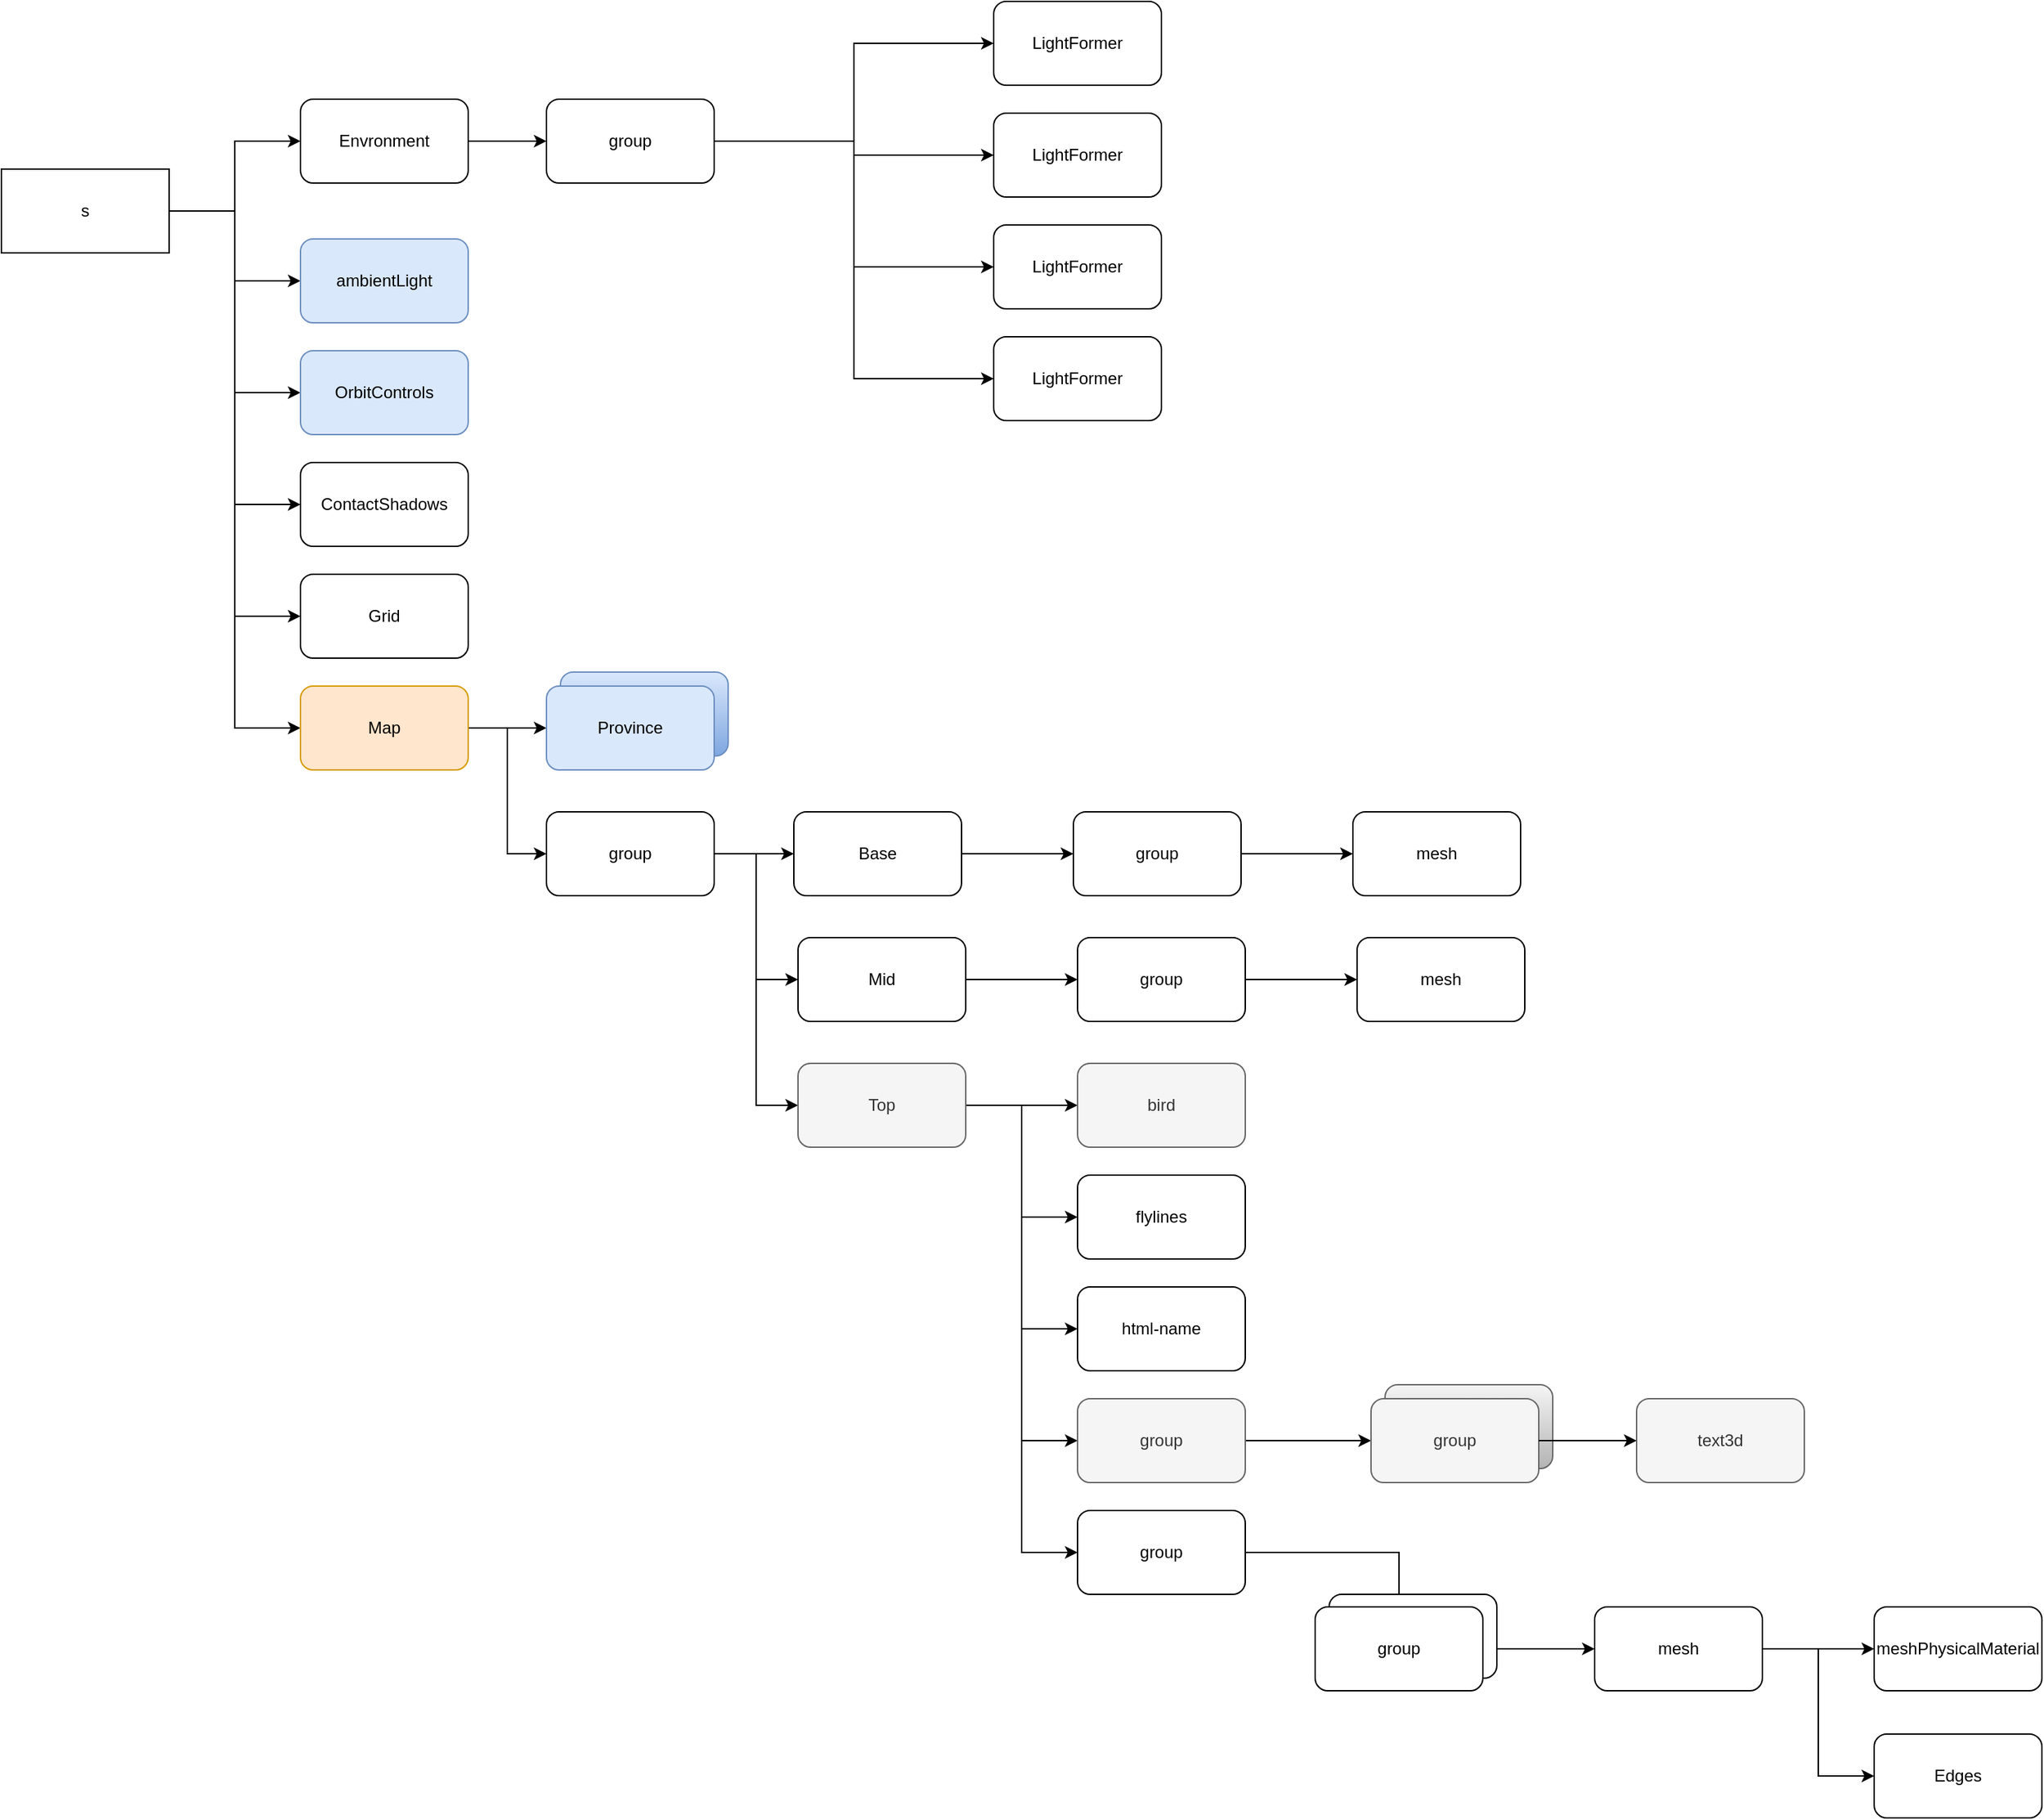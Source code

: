 <mxfile version="22.1.2" type="github">
  <diagram name="第 1 页" id="r-a5tPxfovDQRw7EhzH9">
    <mxGraphModel dx="2049" dy="1129" grid="1" gridSize="10" guides="1" tooltips="1" connect="1" arrows="1" fold="1" page="1" pageScale="1" pageWidth="827" pageHeight="1169" math="0" shadow="0">
      <root>
        <mxCell id="0" />
        <mxCell id="1" parent="0" />
        <mxCell id="wlc8I1Woqjt-u-lDNjGX-18" style="edgeStyle=orthogonalEdgeStyle;rounded=0;orthogonalLoop=1;jettySize=auto;html=1;" edge="1" parent="1" source="wlc8I1Woqjt-u-lDNjGX-1" target="wlc8I1Woqjt-u-lDNjGX-3">
          <mxGeometry relative="1" as="geometry" />
        </mxCell>
        <mxCell id="wlc8I1Woqjt-u-lDNjGX-19" style="edgeStyle=orthogonalEdgeStyle;rounded=0;orthogonalLoop=1;jettySize=auto;html=1;entryX=0;entryY=0.5;entryDx=0;entryDy=0;" edge="1" parent="1" source="wlc8I1Woqjt-u-lDNjGX-1" target="wlc8I1Woqjt-u-lDNjGX-2">
          <mxGeometry relative="1" as="geometry" />
        </mxCell>
        <mxCell id="wlc8I1Woqjt-u-lDNjGX-23" style="edgeStyle=orthogonalEdgeStyle;rounded=0;orthogonalLoop=1;jettySize=auto;html=1;entryX=0;entryY=0.5;entryDx=0;entryDy=0;" edge="1" parent="1" source="wlc8I1Woqjt-u-lDNjGX-1" target="wlc8I1Woqjt-u-lDNjGX-22">
          <mxGeometry relative="1" as="geometry">
            <Array as="points">
              <mxPoint x="307" y="170" />
              <mxPoint x="307" y="300" />
            </Array>
          </mxGeometry>
        </mxCell>
        <mxCell id="wlc8I1Woqjt-u-lDNjGX-24" style="edgeStyle=orthogonalEdgeStyle;rounded=0;orthogonalLoop=1;jettySize=auto;html=1;entryX=0;entryY=0.5;entryDx=0;entryDy=0;" edge="1" parent="1" source="wlc8I1Woqjt-u-lDNjGX-1" target="wlc8I1Woqjt-u-lDNjGX-21">
          <mxGeometry relative="1" as="geometry">
            <Array as="points">
              <mxPoint x="307" y="170" />
              <mxPoint x="307" y="380" />
            </Array>
          </mxGeometry>
        </mxCell>
        <mxCell id="wlc8I1Woqjt-u-lDNjGX-27" style="edgeStyle=orthogonalEdgeStyle;rounded=0;orthogonalLoop=1;jettySize=auto;html=1;entryX=0;entryY=0.5;entryDx=0;entryDy=0;" edge="1" parent="1" source="wlc8I1Woqjt-u-lDNjGX-1" target="wlc8I1Woqjt-u-lDNjGX-26">
          <mxGeometry relative="1" as="geometry" />
        </mxCell>
        <mxCell id="wlc8I1Woqjt-u-lDNjGX-29" style="edgeStyle=orthogonalEdgeStyle;rounded=0;orthogonalLoop=1;jettySize=auto;html=1;entryX=0;entryY=0.5;entryDx=0;entryDy=0;" edge="1" parent="1" source="wlc8I1Woqjt-u-lDNjGX-1" target="wlc8I1Woqjt-u-lDNjGX-28">
          <mxGeometry relative="1" as="geometry" />
        </mxCell>
        <mxCell id="wlc8I1Woqjt-u-lDNjGX-1" value="s" style="rounded=0;whiteSpace=wrap;html=1;" vertex="1" parent="1">
          <mxGeometry x="140" y="140" width="120" height="60" as="geometry" />
        </mxCell>
        <mxCell id="wlc8I1Woqjt-u-lDNjGX-6" style="edgeStyle=orthogonalEdgeStyle;rounded=0;orthogonalLoop=1;jettySize=auto;html=1;" edge="1" parent="1" source="wlc8I1Woqjt-u-lDNjGX-2" target="wlc8I1Woqjt-u-lDNjGX-7">
          <mxGeometry relative="1" as="geometry">
            <mxPoint x="610" y="130" as="targetPoint" />
          </mxGeometry>
        </mxCell>
        <mxCell id="wlc8I1Woqjt-u-lDNjGX-2" value="Envronment" style="rounded=1;whiteSpace=wrap;html=1;" vertex="1" parent="1">
          <mxGeometry x="354" y="90" width="120" height="60" as="geometry" />
        </mxCell>
        <mxCell id="wlc8I1Woqjt-u-lDNjGX-3" value="ambientLight" style="rounded=1;whiteSpace=wrap;html=1;fillColor=#dae8fc;strokeColor=#6c8ebf;" vertex="1" parent="1">
          <mxGeometry x="354" y="190" width="120" height="60" as="geometry" />
        </mxCell>
        <mxCell id="wlc8I1Woqjt-u-lDNjGX-8" style="edgeStyle=orthogonalEdgeStyle;rounded=0;orthogonalLoop=1;jettySize=auto;html=1;" edge="1" parent="1" source="wlc8I1Woqjt-u-lDNjGX-7" target="wlc8I1Woqjt-u-lDNjGX-9">
          <mxGeometry relative="1" as="geometry">
            <mxPoint x="750" y="130" as="targetPoint" />
            <Array as="points">
              <mxPoint x="750" y="120" />
              <mxPoint x="750" y="50" />
            </Array>
          </mxGeometry>
        </mxCell>
        <mxCell id="wlc8I1Woqjt-u-lDNjGX-13" style="edgeStyle=orthogonalEdgeStyle;rounded=0;orthogonalLoop=1;jettySize=auto;html=1;" edge="1" parent="1" source="wlc8I1Woqjt-u-lDNjGX-7" target="wlc8I1Woqjt-u-lDNjGX-12">
          <mxGeometry relative="1" as="geometry" />
        </mxCell>
        <mxCell id="wlc8I1Woqjt-u-lDNjGX-15" style="edgeStyle=orthogonalEdgeStyle;rounded=0;orthogonalLoop=1;jettySize=auto;html=1;entryX=0;entryY=0.5;entryDx=0;entryDy=0;" edge="1" parent="1" source="wlc8I1Woqjt-u-lDNjGX-7" target="wlc8I1Woqjt-u-lDNjGX-10">
          <mxGeometry relative="1" as="geometry" />
        </mxCell>
        <mxCell id="wlc8I1Woqjt-u-lDNjGX-17" style="edgeStyle=orthogonalEdgeStyle;rounded=0;orthogonalLoop=1;jettySize=auto;html=1;entryX=0;entryY=0.5;entryDx=0;entryDy=0;" edge="1" parent="1" source="wlc8I1Woqjt-u-lDNjGX-7" target="wlc8I1Woqjt-u-lDNjGX-16">
          <mxGeometry relative="1" as="geometry" />
        </mxCell>
        <mxCell id="wlc8I1Woqjt-u-lDNjGX-7" value="group" style="rounded=1;whiteSpace=wrap;html=1;" vertex="1" parent="1">
          <mxGeometry x="530" y="90" width="120" height="60" as="geometry" />
        </mxCell>
        <mxCell id="wlc8I1Woqjt-u-lDNjGX-9" value="LightFormer" style="rounded=1;whiteSpace=wrap;html=1;" vertex="1" parent="1">
          <mxGeometry x="850" y="20" width="120" height="60" as="geometry" />
        </mxCell>
        <mxCell id="wlc8I1Woqjt-u-lDNjGX-10" value="LightFormer" style="rounded=1;whiteSpace=wrap;html=1;" vertex="1" parent="1">
          <mxGeometry x="850" y="180" width="120" height="60" as="geometry" />
        </mxCell>
        <mxCell id="wlc8I1Woqjt-u-lDNjGX-12" value="LightFormer" style="rounded=1;whiteSpace=wrap;html=1;" vertex="1" parent="1">
          <mxGeometry x="850" y="100" width="120" height="60" as="geometry" />
        </mxCell>
        <mxCell id="wlc8I1Woqjt-u-lDNjGX-16" value="LightFormer" style="rounded=1;whiteSpace=wrap;html=1;" vertex="1" parent="1">
          <mxGeometry x="850" y="260" width="120" height="60" as="geometry" />
        </mxCell>
        <mxCell id="wlc8I1Woqjt-u-lDNjGX-21" value="ContactShadows" style="rounded=1;whiteSpace=wrap;html=1;" vertex="1" parent="1">
          <mxGeometry x="354" y="350" width="120" height="60" as="geometry" />
        </mxCell>
        <mxCell id="wlc8I1Woqjt-u-lDNjGX-22" value="OrbitControls" style="rounded=1;whiteSpace=wrap;html=1;fillColor=#dae8fc;strokeColor=#6c8ebf;" vertex="1" parent="1">
          <mxGeometry x="354" y="270" width="120" height="60" as="geometry" />
        </mxCell>
        <mxCell id="wlc8I1Woqjt-u-lDNjGX-26" value="Grid" style="rounded=1;whiteSpace=wrap;html=1;" vertex="1" parent="1">
          <mxGeometry x="354" y="430" width="120" height="60" as="geometry" />
        </mxCell>
        <mxCell id="wlc8I1Woqjt-u-lDNjGX-31" style="edgeStyle=orthogonalEdgeStyle;rounded=0;orthogonalLoop=1;jettySize=auto;html=1;" edge="1" parent="1" source="wlc8I1Woqjt-u-lDNjGX-28" target="wlc8I1Woqjt-u-lDNjGX-30">
          <mxGeometry relative="1" as="geometry" />
        </mxCell>
        <mxCell id="wlc8I1Woqjt-u-lDNjGX-34" style="edgeStyle=orthogonalEdgeStyle;rounded=0;orthogonalLoop=1;jettySize=auto;html=1;entryX=0;entryY=0.5;entryDx=0;entryDy=0;" edge="1" parent="1" source="wlc8I1Woqjt-u-lDNjGX-28" target="wlc8I1Woqjt-u-lDNjGX-35">
          <mxGeometry relative="1" as="geometry">
            <mxPoint x="450" y="670" as="targetPoint" />
          </mxGeometry>
        </mxCell>
        <mxCell id="wlc8I1Woqjt-u-lDNjGX-28" value="Map" style="rounded=1;whiteSpace=wrap;html=1;fillColor=#ffe6cc;strokeColor=#d79b00;" vertex="1" parent="1">
          <mxGeometry x="354" y="510" width="120" height="60" as="geometry" />
        </mxCell>
        <mxCell id="wlc8I1Woqjt-u-lDNjGX-48" value="" style="edgeStyle=orthogonalEdgeStyle;rounded=0;orthogonalLoop=1;jettySize=auto;html=1;" edge="1" parent="1" source="wlc8I1Woqjt-u-lDNjGX-33" target="wlc8I1Woqjt-u-lDNjGX-47">
          <mxGeometry relative="1" as="geometry" />
        </mxCell>
        <mxCell id="wlc8I1Woqjt-u-lDNjGX-33" value="Base" style="rounded=1;whiteSpace=wrap;html=1;" vertex="1" parent="1">
          <mxGeometry x="707" y="600" width="120" height="60" as="geometry" />
        </mxCell>
        <mxCell id="wlc8I1Woqjt-u-lDNjGX-41" style="edgeStyle=orthogonalEdgeStyle;rounded=0;orthogonalLoop=1;jettySize=auto;html=1;" edge="1" parent="1" source="wlc8I1Woqjt-u-lDNjGX-35" target="wlc8I1Woqjt-u-lDNjGX-33">
          <mxGeometry relative="1" as="geometry" />
        </mxCell>
        <mxCell id="wlc8I1Woqjt-u-lDNjGX-43" style="edgeStyle=orthogonalEdgeStyle;rounded=0;orthogonalLoop=1;jettySize=auto;html=1;entryX=0;entryY=0.5;entryDx=0;entryDy=0;" edge="1" parent="1" source="wlc8I1Woqjt-u-lDNjGX-35" target="wlc8I1Woqjt-u-lDNjGX-42">
          <mxGeometry relative="1" as="geometry" />
        </mxCell>
        <mxCell id="wlc8I1Woqjt-u-lDNjGX-45" style="edgeStyle=orthogonalEdgeStyle;rounded=0;orthogonalLoop=1;jettySize=auto;html=1;entryX=0;entryY=0.5;entryDx=0;entryDy=0;" edge="1" parent="1" source="wlc8I1Woqjt-u-lDNjGX-35" target="wlc8I1Woqjt-u-lDNjGX-44">
          <mxGeometry relative="1" as="geometry" />
        </mxCell>
        <mxCell id="wlc8I1Woqjt-u-lDNjGX-35" value="group" style="rounded=1;whiteSpace=wrap;html=1;" vertex="1" parent="1">
          <mxGeometry x="530" y="600" width="120" height="60" as="geometry" />
        </mxCell>
        <mxCell id="wlc8I1Woqjt-u-lDNjGX-52" value="" style="edgeStyle=orthogonalEdgeStyle;rounded=0;orthogonalLoop=1;jettySize=auto;html=1;" edge="1" parent="1" source="wlc8I1Woqjt-u-lDNjGX-42" target="wlc8I1Woqjt-u-lDNjGX-51">
          <mxGeometry relative="1" as="geometry" />
        </mxCell>
        <mxCell id="wlc8I1Woqjt-u-lDNjGX-42" value="Mid" style="rounded=1;whiteSpace=wrap;html=1;" vertex="1" parent="1">
          <mxGeometry x="710" y="690" width="120" height="60" as="geometry" />
        </mxCell>
        <mxCell id="wlc8I1Woqjt-u-lDNjGX-56" value="" style="edgeStyle=orthogonalEdgeStyle;rounded=0;orthogonalLoop=1;jettySize=auto;html=1;" edge="1" parent="1" source="wlc8I1Woqjt-u-lDNjGX-44" target="wlc8I1Woqjt-u-lDNjGX-55">
          <mxGeometry relative="1" as="geometry" />
        </mxCell>
        <mxCell id="wlc8I1Woqjt-u-lDNjGX-58" value="" style="edgeStyle=orthogonalEdgeStyle;rounded=0;orthogonalLoop=1;jettySize=auto;html=1;entryX=0;entryY=0.5;entryDx=0;entryDy=0;" edge="1" parent="1" source="wlc8I1Woqjt-u-lDNjGX-44" target="wlc8I1Woqjt-u-lDNjGX-57">
          <mxGeometry relative="1" as="geometry" />
        </mxCell>
        <mxCell id="wlc8I1Woqjt-u-lDNjGX-61" value="" style="edgeStyle=orthogonalEdgeStyle;rounded=0;orthogonalLoop=1;jettySize=auto;html=1;entryX=0;entryY=0.5;entryDx=0;entryDy=0;" edge="1" parent="1" source="wlc8I1Woqjt-u-lDNjGX-44" target="wlc8I1Woqjt-u-lDNjGX-60">
          <mxGeometry relative="1" as="geometry" />
        </mxCell>
        <mxCell id="wlc8I1Woqjt-u-lDNjGX-63" style="edgeStyle=orthogonalEdgeStyle;rounded=0;orthogonalLoop=1;jettySize=auto;html=1;entryX=0;entryY=0.5;entryDx=0;entryDy=0;" edge="1" parent="1" source="wlc8I1Woqjt-u-lDNjGX-44" target="wlc8I1Woqjt-u-lDNjGX-62">
          <mxGeometry relative="1" as="geometry" />
        </mxCell>
        <mxCell id="wlc8I1Woqjt-u-lDNjGX-65" style="edgeStyle=orthogonalEdgeStyle;rounded=0;orthogonalLoop=1;jettySize=auto;html=1;entryX=0;entryY=0.5;entryDx=0;entryDy=0;" edge="1" parent="1" source="wlc8I1Woqjt-u-lDNjGX-44" target="wlc8I1Woqjt-u-lDNjGX-64">
          <mxGeometry relative="1" as="geometry" />
        </mxCell>
        <mxCell id="wlc8I1Woqjt-u-lDNjGX-44" value="Top" style="rounded=1;whiteSpace=wrap;html=1;fillColor=#f5f5f5;fontColor=#333333;strokeColor=#666666;" vertex="1" parent="1">
          <mxGeometry x="710" y="780" width="120" height="60" as="geometry" />
        </mxCell>
        <mxCell id="wlc8I1Woqjt-u-lDNjGX-50" value="" style="edgeStyle=orthogonalEdgeStyle;rounded=0;orthogonalLoop=1;jettySize=auto;html=1;" edge="1" parent="1" source="wlc8I1Woqjt-u-lDNjGX-47" target="wlc8I1Woqjt-u-lDNjGX-49">
          <mxGeometry relative="1" as="geometry" />
        </mxCell>
        <mxCell id="wlc8I1Woqjt-u-lDNjGX-47" value="group&lt;br&gt;" style="rounded=1;whiteSpace=wrap;html=1;" vertex="1" parent="1">
          <mxGeometry x="907" y="600" width="120" height="60" as="geometry" />
        </mxCell>
        <mxCell id="wlc8I1Woqjt-u-lDNjGX-49" value="mesh&lt;br&gt;" style="rounded=1;whiteSpace=wrap;html=1;" vertex="1" parent="1">
          <mxGeometry x="1107" y="600" width="120" height="60" as="geometry" />
        </mxCell>
        <mxCell id="wlc8I1Woqjt-u-lDNjGX-54" value="" style="edgeStyle=orthogonalEdgeStyle;rounded=0;orthogonalLoop=1;jettySize=auto;html=1;" edge="1" parent="1" source="wlc8I1Woqjt-u-lDNjGX-51" target="wlc8I1Woqjt-u-lDNjGX-53">
          <mxGeometry relative="1" as="geometry" />
        </mxCell>
        <mxCell id="wlc8I1Woqjt-u-lDNjGX-51" value="group&lt;br&gt;" style="rounded=1;whiteSpace=wrap;html=1;" vertex="1" parent="1">
          <mxGeometry x="910" y="690" width="120" height="60" as="geometry" />
        </mxCell>
        <mxCell id="wlc8I1Woqjt-u-lDNjGX-53" value="mesh&lt;br&gt;" style="rounded=1;whiteSpace=wrap;html=1;" vertex="1" parent="1">
          <mxGeometry x="1110" y="690" width="120" height="60" as="geometry" />
        </mxCell>
        <mxCell id="wlc8I1Woqjt-u-lDNjGX-55" value="bird" style="rounded=1;whiteSpace=wrap;html=1;fillColor=#f5f5f5;fontColor=#333333;strokeColor=#666666;" vertex="1" parent="1">
          <mxGeometry x="910" y="780" width="120" height="60" as="geometry" />
        </mxCell>
        <mxCell id="wlc8I1Woqjt-u-lDNjGX-57" value="flylines" style="rounded=1;whiteSpace=wrap;html=1;" vertex="1" parent="1">
          <mxGeometry x="910" y="860" width="120" height="60" as="geometry" />
        </mxCell>
        <mxCell id="wlc8I1Woqjt-u-lDNjGX-60" value="html-name" style="rounded=1;whiteSpace=wrap;html=1;" vertex="1" parent="1">
          <mxGeometry x="910" y="940" width="120" height="60" as="geometry" />
        </mxCell>
        <mxCell id="wlc8I1Woqjt-u-lDNjGX-76" style="edgeStyle=orthogonalEdgeStyle;rounded=0;orthogonalLoop=1;jettySize=auto;html=1;" edge="1" parent="1" source="wlc8I1Woqjt-u-lDNjGX-62" target="wlc8I1Woqjt-u-lDNjGX-75">
          <mxGeometry relative="1" as="geometry" />
        </mxCell>
        <mxCell id="wlc8I1Woqjt-u-lDNjGX-62" value="group&lt;br&gt;" style="rounded=1;whiteSpace=wrap;html=1;fillColor=#f5f5f5;fontColor=#333333;strokeColor=#666666;" vertex="1" parent="1">
          <mxGeometry x="910" y="1020" width="120" height="60" as="geometry" />
        </mxCell>
        <mxCell id="wlc8I1Woqjt-u-lDNjGX-64" value="group" style="rounded=1;whiteSpace=wrap;html=1;" vertex="1" parent="1">
          <mxGeometry x="910" y="1100" width="120" height="60" as="geometry" />
        </mxCell>
        <mxCell id="wlc8I1Woqjt-u-lDNjGX-70" value="" style="edgeStyle=orthogonalEdgeStyle;rounded=0;orthogonalLoop=1;jettySize=auto;html=1;" edge="1" parent="1" source="wlc8I1Woqjt-u-lDNjGX-66" target="wlc8I1Woqjt-u-lDNjGX-69">
          <mxGeometry relative="1" as="geometry" />
        </mxCell>
        <mxCell id="wlc8I1Woqjt-u-lDNjGX-67" value="" style="edgeStyle=orthogonalEdgeStyle;rounded=0;orthogonalLoop=1;jettySize=auto;html=1;" edge="1" parent="1" source="wlc8I1Woqjt-u-lDNjGX-64" target="wlc8I1Woqjt-u-lDNjGX-66">
          <mxGeometry relative="1" as="geometry" />
        </mxCell>
        <mxCell id="wlc8I1Woqjt-u-lDNjGX-72" value="" style="edgeStyle=orthogonalEdgeStyle;rounded=0;orthogonalLoop=1;jettySize=auto;html=1;" edge="1" parent="1" source="wlc8I1Woqjt-u-lDNjGX-69" target="wlc8I1Woqjt-u-lDNjGX-71">
          <mxGeometry relative="1" as="geometry" />
        </mxCell>
        <mxCell id="wlc8I1Woqjt-u-lDNjGX-74" value="" style="edgeStyle=orthogonalEdgeStyle;rounded=0;orthogonalLoop=1;jettySize=auto;html=1;entryX=0;entryY=0.5;entryDx=0;entryDy=0;" edge="1" parent="1" source="wlc8I1Woqjt-u-lDNjGX-69" target="wlc8I1Woqjt-u-lDNjGX-73">
          <mxGeometry relative="1" as="geometry" />
        </mxCell>
        <mxCell id="wlc8I1Woqjt-u-lDNjGX-69" value="mesh&lt;br&gt;" style="rounded=1;whiteSpace=wrap;html=1;" vertex="1" parent="1">
          <mxGeometry x="1280" y="1169" width="120" height="60" as="geometry" />
        </mxCell>
        <mxCell id="wlc8I1Woqjt-u-lDNjGX-71" value="meshPhysicalMaterial&lt;br&gt;" style="rounded=1;whiteSpace=wrap;html=1;" vertex="1" parent="1">
          <mxGeometry x="1480" y="1169" width="120" height="60" as="geometry" />
        </mxCell>
        <mxCell id="wlc8I1Woqjt-u-lDNjGX-73" value="Edges" style="rounded=1;whiteSpace=wrap;html=1;" vertex="1" parent="1">
          <mxGeometry x="1480" y="1260" width="120" height="60" as="geometry" />
        </mxCell>
        <mxCell id="wlc8I1Woqjt-u-lDNjGX-78" value="" style="group" vertex="1" connectable="0" parent="1">
          <mxGeometry x="1120" y="1010" width="130" height="70" as="geometry" />
        </mxCell>
        <mxCell id="wlc8I1Woqjt-u-lDNjGX-77" value="&#xa;&lt;h2 class=&quot;Heading__StyledHeading-sc-1c1dgg0-0 cgQnMS sr-only&quot; data-testid=&quot;screen-reader-heading&quot; id=&quot;sticky-breadcrumb-heading&quot; style=&quot;box-sizing: border-box; margin: 0px; font-size: 32px; font-weight: 600; position: absolute; width: 1px; height: 1px; padding: 0px; overflow: hidden; clip: rect(0px, 0px, 0px, 0px); overflow-wrap: normal; border: 0px; color: rgb(31, 35, 40); font-family: -apple-system, BlinkMacSystemFont, &amp;quot;Segoe UI&amp;quot;, &amp;quot;Noto Sans&amp;quot;, Helvetica, Arial, sans-serif, &amp;quot;Apple Color Emoji&amp;quot;, &amp;quot;Segoe UI Emoji&amp;quot;; font-style: normal; font-variant-ligatures: normal; font-variant-caps: normal; letter-spacing: normal; orphans: 2; text-align: start; text-indent: 0px; text-transform: none; widows: 2; word-spacing: 0px; -webkit-text-stroke-width: 0px; background-color: rgb(246, 248, 250); text-decoration-thickness: initial; text-decoration-style: initial; text-decoration-color: initial;&quot;&gt;Breadcrumbs&lt;/h2&gt;&lt;ol class=&quot;Box-sc-g0xbh4-0 cmAPIB&quot; style=&quot;box-sizing: border-box; padding-left: 0px; margin-top: 0px; margin-bottom: 0px; max-width: 100%; list-style: none; display: inline-block; color: rgb(31, 35, 40); font-family: -apple-system, BlinkMacSystemFont, &amp;quot;Segoe UI&amp;quot;, &amp;quot;Noto Sans&amp;quot;, Helvetica, Arial, sans-serif, &amp;quot;Apple Color Emoji&amp;quot;, &amp;quot;Segoe UI Emoji&amp;quot;; font-size: 14px; font-style: normal; font-variant-ligatures: normal; font-variant-caps: normal; font-weight: 400; letter-spacing: normal; orphans: 2; text-align: start; text-indent: 0px; text-transform: none; widows: 2; word-spacing: 0px; -webkit-text-stroke-width: 0px; background-color: rgb(246, 248, 250); text-decoration-thickness: initial; text-decoration-style: initial; text-decoration-color: initial;&quot;&gt;&lt;li class=&quot;Box-sc-g0xbh4-0 jwXCBK&quot; style=&quot;box-sizing: border-box; display: inline-block; max-width: 100%;&quot;&gt;3d-geoMap&lt;/li&gt;&lt;/ol&gt;&#xa;&#xa;" style="rounded=1;whiteSpace=wrap;html=1;fillColor=#f5f5f5;strokeColor=#666666;gradientColor=#b3b3b3;" vertex="1" parent="wlc8I1Woqjt-u-lDNjGX-78">
          <mxGeometry x="10" width="120" height="60" as="geometry" />
        </mxCell>
        <mxCell id="wlc8I1Woqjt-u-lDNjGX-75" value="group&lt;br&gt;" style="rounded=1;whiteSpace=wrap;html=1;fillColor=#f5f5f5;fontColor=#333333;strokeColor=#666666;" vertex="1" parent="wlc8I1Woqjt-u-lDNjGX-78">
          <mxGeometry y="10" width="120" height="60" as="geometry" />
        </mxCell>
        <mxCell id="wlc8I1Woqjt-u-lDNjGX-79" value="" style="group" vertex="1" connectable="0" parent="1">
          <mxGeometry x="1080" y="1160" width="130" height="69" as="geometry" />
        </mxCell>
        <mxCell id="wlc8I1Woqjt-u-lDNjGX-68" value="group" style="rounded=1;whiteSpace=wrap;html=1;" vertex="1" parent="wlc8I1Woqjt-u-lDNjGX-79">
          <mxGeometry x="10" width="120" height="60" as="geometry" />
        </mxCell>
        <mxCell id="wlc8I1Woqjt-u-lDNjGX-66" value="group" style="rounded=1;whiteSpace=wrap;html=1;" vertex="1" parent="wlc8I1Woqjt-u-lDNjGX-79">
          <mxGeometry y="9" width="120" height="60" as="geometry" />
        </mxCell>
        <mxCell id="wlc8I1Woqjt-u-lDNjGX-80" value="" style="group" vertex="1" connectable="0" parent="1">
          <mxGeometry x="530" y="500" width="130" height="70" as="geometry" />
        </mxCell>
        <mxCell id="wlc8I1Woqjt-u-lDNjGX-32" value="" style="rounded=1;whiteSpace=wrap;html=1;fillColor=#dae8fc;strokeColor=#6c8ebf;gradientColor=#7ea6e0;" vertex="1" parent="wlc8I1Woqjt-u-lDNjGX-80">
          <mxGeometry x="10" width="120" height="60" as="geometry" />
        </mxCell>
        <mxCell id="wlc8I1Woqjt-u-lDNjGX-30" value="Province&lt;br&gt;" style="rounded=1;whiteSpace=wrap;html=1;fillColor=#dae8fc;strokeColor=#6c8ebf;" vertex="1" parent="wlc8I1Woqjt-u-lDNjGX-80">
          <mxGeometry y="10" width="120" height="60" as="geometry" />
        </mxCell>
        <mxCell id="wlc8I1Woqjt-u-lDNjGX-82" value="text3d" style="rounded=1;whiteSpace=wrap;html=1;fillColor=#f5f5f5;strokeColor=#666666;fontColor=#333333;" vertex="1" parent="1">
          <mxGeometry x="1310" y="1020" width="120" height="60" as="geometry" />
        </mxCell>
        <mxCell id="wlc8I1Woqjt-u-lDNjGX-81" style="edgeStyle=orthogonalEdgeStyle;rounded=0;orthogonalLoop=1;jettySize=auto;html=1;" edge="1" parent="1" source="wlc8I1Woqjt-u-lDNjGX-75" target="wlc8I1Woqjt-u-lDNjGX-82">
          <mxGeometry relative="1" as="geometry">
            <mxPoint x="1330" y="1050" as="targetPoint" />
          </mxGeometry>
        </mxCell>
      </root>
    </mxGraphModel>
  </diagram>
</mxfile>
